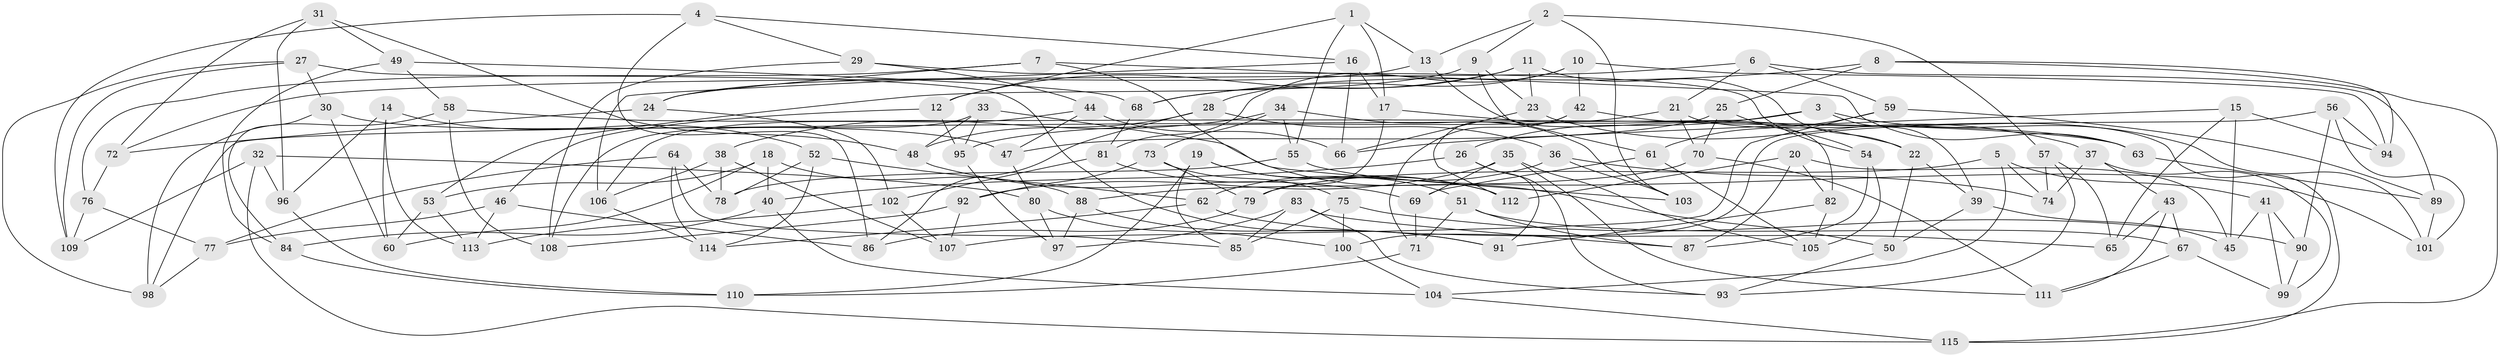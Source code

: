 // coarse degree distribution, {8: 0.07017543859649122, 10: 0.07017543859649122, 7: 0.10526315789473684, 4: 0.3508771929824561, 6: 0.2631578947368421, 3: 0.05263157894736842, 11: 0.017543859649122806, 5: 0.07017543859649122}
// Generated by graph-tools (version 1.1) at 2025/20/03/04/25 18:20:42]
// undirected, 115 vertices, 230 edges
graph export_dot {
graph [start="1"]
  node [color=gray90,style=filled];
  1;
  2;
  3;
  4;
  5;
  6;
  7;
  8;
  9;
  10;
  11;
  12;
  13;
  14;
  15;
  16;
  17;
  18;
  19;
  20;
  21;
  22;
  23;
  24;
  25;
  26;
  27;
  28;
  29;
  30;
  31;
  32;
  33;
  34;
  35;
  36;
  37;
  38;
  39;
  40;
  41;
  42;
  43;
  44;
  45;
  46;
  47;
  48;
  49;
  50;
  51;
  52;
  53;
  54;
  55;
  56;
  57;
  58;
  59;
  60;
  61;
  62;
  63;
  64;
  65;
  66;
  67;
  68;
  69;
  70;
  71;
  72;
  73;
  74;
  75;
  76;
  77;
  78;
  79;
  80;
  81;
  82;
  83;
  84;
  85;
  86;
  87;
  88;
  89;
  90;
  91;
  92;
  93;
  94;
  95;
  96;
  97;
  98;
  99;
  100;
  101;
  102;
  103;
  104;
  105;
  106;
  107;
  108;
  109;
  110;
  111;
  112;
  113;
  114;
  115;
  1 -- 12;
  1 -- 55;
  1 -- 17;
  1 -- 13;
  2 -- 103;
  2 -- 57;
  2 -- 9;
  2 -- 13;
  3 -- 39;
  3 -- 26;
  3 -- 98;
  3 -- 101;
  4 -- 29;
  4 -- 16;
  4 -- 109;
  4 -- 86;
  5 -- 104;
  5 -- 79;
  5 -- 41;
  5 -- 74;
  6 -- 72;
  6 -- 89;
  6 -- 21;
  6 -- 59;
  7 -- 50;
  7 -- 24;
  7 -- 63;
  7 -- 76;
  8 -- 115;
  8 -- 25;
  8 -- 94;
  8 -- 68;
  9 -- 53;
  9 -- 61;
  9 -- 23;
  10 -- 94;
  10 -- 28;
  10 -- 42;
  10 -- 81;
  11 -- 12;
  11 -- 22;
  11 -- 68;
  11 -- 23;
  12 -- 46;
  12 -- 95;
  13 -- 82;
  13 -- 24;
  14 -- 96;
  14 -- 113;
  14 -- 60;
  14 -- 52;
  15 -- 65;
  15 -- 66;
  15 -- 45;
  15 -- 94;
  16 -- 17;
  16 -- 66;
  16 -- 106;
  17 -- 79;
  17 -- 22;
  18 -- 53;
  18 -- 40;
  18 -- 60;
  18 -- 88;
  19 -- 112;
  19 -- 110;
  19 -- 85;
  19 -- 51;
  20 -- 82;
  20 -- 87;
  20 -- 45;
  20 -- 112;
  21 -- 70;
  21 -- 115;
  21 -- 95;
  22 -- 50;
  22 -- 39;
  23 -- 37;
  23 -- 66;
  24 -- 102;
  24 -- 72;
  25 -- 70;
  25 -- 47;
  25 -- 54;
  26 -- 40;
  26 -- 91;
  26 -- 93;
  27 -- 109;
  27 -- 30;
  27 -- 98;
  27 -- 91;
  28 -- 86;
  28 -- 36;
  28 -- 48;
  29 -- 44;
  29 -- 108;
  29 -- 54;
  30 -- 60;
  30 -- 84;
  30 -- 47;
  31 -- 49;
  31 -- 96;
  31 -- 72;
  31 -- 48;
  32 -- 80;
  32 -- 96;
  32 -- 109;
  32 -- 115;
  33 -- 48;
  33 -- 108;
  33 -- 103;
  33 -- 95;
  34 -- 73;
  34 -- 38;
  34 -- 103;
  34 -- 55;
  35 -- 69;
  35 -- 111;
  35 -- 105;
  35 -- 92;
  36 -- 103;
  36 -- 62;
  36 -- 74;
  37 -- 74;
  37 -- 99;
  37 -- 43;
  38 -- 78;
  38 -- 107;
  38 -- 106;
  39 -- 50;
  39 -- 45;
  40 -- 84;
  40 -- 104;
  41 -- 90;
  41 -- 99;
  41 -- 45;
  42 -- 112;
  42 -- 63;
  42 -- 71;
  43 -- 65;
  43 -- 111;
  43 -- 67;
  44 -- 47;
  44 -- 66;
  44 -- 106;
  46 -- 113;
  46 -- 77;
  46 -- 86;
  47 -- 80;
  48 -- 69;
  49 -- 58;
  49 -- 84;
  49 -- 68;
  50 -- 93;
  51 -- 71;
  51 -- 67;
  51 -- 87;
  52 -- 114;
  52 -- 78;
  52 -- 62;
  53 -- 60;
  53 -- 113;
  54 -- 87;
  54 -- 105;
  55 -- 78;
  55 -- 101;
  56 -- 94;
  56 -- 100;
  56 -- 101;
  56 -- 90;
  57 -- 74;
  57 -- 65;
  57 -- 93;
  58 -- 98;
  58 -- 63;
  58 -- 108;
  59 -- 89;
  59 -- 107;
  59 -- 61;
  61 -- 105;
  61 -- 69;
  62 -- 65;
  62 -- 114;
  63 -- 89;
  64 -- 78;
  64 -- 77;
  64 -- 85;
  64 -- 114;
  67 -- 99;
  67 -- 111;
  68 -- 81;
  69 -- 71;
  70 -- 111;
  70 -- 88;
  71 -- 110;
  72 -- 76;
  73 -- 79;
  73 -- 92;
  73 -- 75;
  75 -- 85;
  75 -- 100;
  75 -- 90;
  76 -- 109;
  76 -- 77;
  77 -- 98;
  79 -- 86;
  80 -- 100;
  80 -- 97;
  81 -- 112;
  81 -- 102;
  82 -- 105;
  82 -- 91;
  83 -- 93;
  83 -- 87;
  83 -- 85;
  83 -- 97;
  84 -- 110;
  88 -- 91;
  88 -- 97;
  89 -- 101;
  90 -- 99;
  92 -- 108;
  92 -- 107;
  95 -- 97;
  96 -- 110;
  100 -- 104;
  102 -- 113;
  102 -- 107;
  104 -- 115;
  106 -- 114;
}
